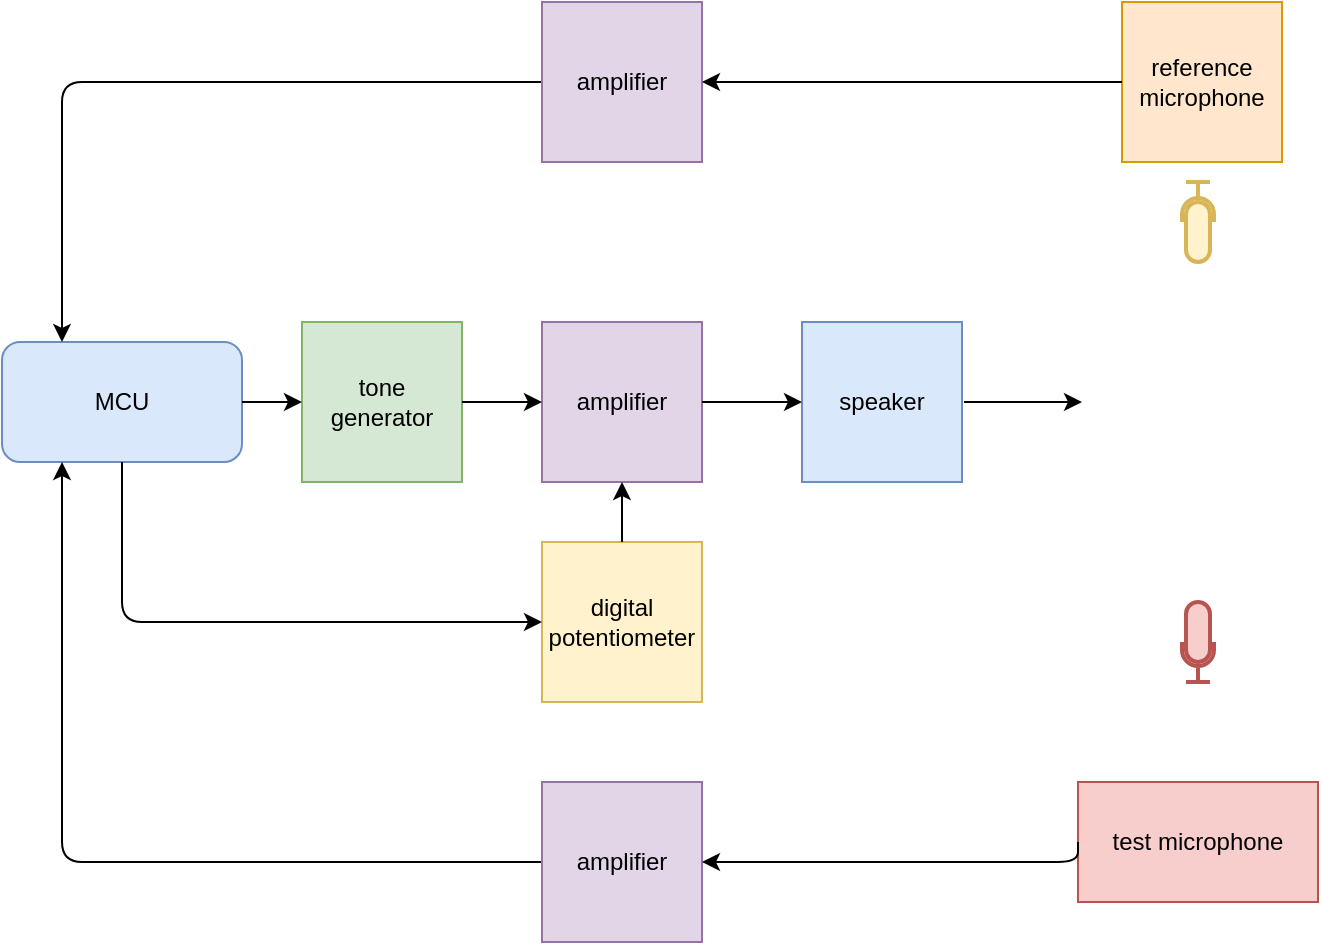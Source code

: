<mxfile version="14.4.4" type="github" pages="2">
  <diagram id="BR766uL-tzEw2Tya0w2j" name="Page-1">
    <mxGraphModel dx="2595" dy="1228" grid="1" gridSize="10" guides="1" tooltips="1" connect="1" arrows="1" fold="1" page="1" pageScale="1" pageWidth="850" pageHeight="1100" math="0" shadow="0">
      <root>
        <mxCell id="0" />
        <mxCell id="1" parent="0" />
        <mxCell id="WF0t91XrZZoiKrE1TQcv-1" value="MCU" style="rounded=1;whiteSpace=wrap;html=1;fillColor=#dae8fc;strokeColor=#6c8ebf;" parent="1" vertex="1">
          <mxGeometry x="300" y="220" width="120" height="60" as="geometry" />
        </mxCell>
        <mxCell id="WF0t91XrZZoiKrE1TQcv-2" value="reference microphone" style="whiteSpace=wrap;html=1;aspect=fixed;fillColor=#ffe6cc;strokeColor=#d79b00;" parent="1" vertex="1">
          <mxGeometry x="860" y="50" width="80" height="80" as="geometry" />
        </mxCell>
        <mxCell id="WF0t91XrZZoiKrE1TQcv-3" value="test microphone" style="rounded=0;whiteSpace=wrap;html=1;fillColor=#f8cecc;strokeColor=#b85450;" parent="1" vertex="1">
          <mxGeometry x="838" y="440" width="120" height="60" as="geometry" />
        </mxCell>
        <mxCell id="WF0t91XrZZoiKrE1TQcv-5" value="speaker" style="whiteSpace=wrap;html=1;aspect=fixed;fillColor=#dae8fc;strokeColor=#6c8ebf;" parent="1" vertex="1">
          <mxGeometry x="700" y="210" width="80" height="80" as="geometry" />
        </mxCell>
        <mxCell id="WF0t91XrZZoiKrE1TQcv-6" value="tone generator" style="whiteSpace=wrap;html=1;aspect=fixed;fillColor=#d5e8d4;strokeColor=#82b366;" parent="1" vertex="1">
          <mxGeometry x="450" y="210" width="80" height="80" as="geometry" />
        </mxCell>
        <mxCell id="WF0t91XrZZoiKrE1TQcv-7" value="amplifier" style="whiteSpace=wrap;html=1;aspect=fixed;fillColor=#e1d5e7;strokeColor=#9673a6;" parent="1" vertex="1">
          <mxGeometry x="570" y="210" width="80" height="80" as="geometry" />
        </mxCell>
        <mxCell id="WF0t91XrZZoiKrE1TQcv-8" value="digital potentiometer" style="whiteSpace=wrap;html=1;aspect=fixed;fillColor=#fff2cc;strokeColor=#d6b656;" parent="1" vertex="1">
          <mxGeometry x="570" y="320" width="80" height="80" as="geometry" />
        </mxCell>
        <mxCell id="WF0t91XrZZoiKrE1TQcv-10" value="" style="endArrow=classic;html=1;exitX=0.5;exitY=0;exitDx=0;exitDy=0;entryX=0.5;entryY=1;entryDx=0;entryDy=0;" parent="1" source="WF0t91XrZZoiKrE1TQcv-8" target="WF0t91XrZZoiKrE1TQcv-7" edge="1">
          <mxGeometry width="50" height="50" relative="1" as="geometry">
            <mxPoint x="780" y="360" as="sourcePoint" />
            <mxPoint x="830" y="310" as="targetPoint" />
          </mxGeometry>
        </mxCell>
        <mxCell id="WF0t91XrZZoiKrE1TQcv-11" value="" style="endArrow=classic;html=1;entryX=0;entryY=0.5;entryDx=0;entryDy=0;" parent="1" source="WF0t91XrZZoiKrE1TQcv-6" target="WF0t91XrZZoiKrE1TQcv-7" edge="1">
          <mxGeometry width="50" height="50" relative="1" as="geometry">
            <mxPoint x="515" y="300" as="sourcePoint" />
            <mxPoint x="545" y="250" as="targetPoint" />
          </mxGeometry>
        </mxCell>
        <mxCell id="WF0t91XrZZoiKrE1TQcv-14" value="" style="endArrow=classic;html=1;exitX=1;exitY=0.5;exitDx=0;exitDy=0;entryX=0;entryY=0.5;entryDx=0;entryDy=0;" parent="1" source="WF0t91XrZZoiKrE1TQcv-7" target="WF0t91XrZZoiKrE1TQcv-5" edge="1">
          <mxGeometry width="50" height="50" relative="1" as="geometry">
            <mxPoint x="635" y="249.83" as="sourcePoint" />
            <mxPoint x="665" y="249.83" as="targetPoint" />
          </mxGeometry>
        </mxCell>
        <mxCell id="WF0t91XrZZoiKrE1TQcv-18" value="" style="endArrow=classic;html=1;exitX=1;exitY=0.5;exitDx=0;exitDy=0;entryX=0;entryY=0.5;entryDx=0;entryDy=0;" parent="1" source="WF0t91XrZZoiKrE1TQcv-1" target="WF0t91XrZZoiKrE1TQcv-6" edge="1">
          <mxGeometry width="50" height="50" relative="1" as="geometry">
            <mxPoint x="410" y="190" as="sourcePoint" />
            <mxPoint x="440" y="190" as="targetPoint" />
          </mxGeometry>
        </mxCell>
        <mxCell id="WF0t91XrZZoiKrE1TQcv-24" value="" style="edgeStyle=segmentEdgeStyle;endArrow=classic;html=1;exitX=0;exitY=0.5;exitDx=0;exitDy=0;entryX=0.25;entryY=0;entryDx=0;entryDy=0;" parent="1" source="WF0t91XrZZoiKrE1TQcv-37" target="WF0t91XrZZoiKrE1TQcv-1" edge="1">
          <mxGeometry width="50" height="50" relative="1" as="geometry">
            <mxPoint x="510" y="90" as="sourcePoint" />
            <mxPoint x="560" y="40" as="targetPoint" />
            <Array as="points">
              <mxPoint x="330" y="90" />
            </Array>
          </mxGeometry>
        </mxCell>
        <mxCell id="WF0t91XrZZoiKrE1TQcv-25" value="" style="edgeStyle=segmentEdgeStyle;endArrow=classic;html=1;exitX=0;exitY=0.5;exitDx=0;exitDy=0;entryX=0.25;entryY=1;entryDx=0;entryDy=0;" parent="1" source="WF0t91XrZZoiKrE1TQcv-39" target="WF0t91XrZZoiKrE1TQcv-1" edge="1">
          <mxGeometry width="50" height="50" relative="1" as="geometry">
            <mxPoint x="460" y="500" as="sourcePoint" />
            <mxPoint x="330" y="283" as="targetPoint" />
            <Array as="points" />
          </mxGeometry>
        </mxCell>
        <mxCell id="WF0t91XrZZoiKrE1TQcv-26" value="" style="edgeStyle=segmentEdgeStyle;endArrow=classic;html=1;exitX=0.5;exitY=1;exitDx=0;exitDy=0;" parent="1" source="WF0t91XrZZoiKrE1TQcv-1" target="WF0t91XrZZoiKrE1TQcv-8" edge="1">
          <mxGeometry width="50" height="50" relative="1" as="geometry">
            <mxPoint x="440" y="360" as="sourcePoint" />
            <mxPoint x="490" y="310" as="targetPoint" />
            <Array as="points">
              <mxPoint x="360" y="360" />
            </Array>
          </mxGeometry>
        </mxCell>
        <mxCell id="WF0t91XrZZoiKrE1TQcv-27" value="" style="shape=image;html=1;verticalAlign=top;verticalLabelPosition=bottom;labelBackgroundColor=#ffffff;imageAspect=0;aspect=fixed;image=https://cdn0.iconfinder.com/data/icons/news-and-magazine/512/information-128.png;fillColor=#00FF80;" parent="1" vertex="1">
          <mxGeometry x="840" y="220" width="60" height="60" as="geometry" />
        </mxCell>
        <mxCell id="WF0t91XrZZoiKrE1TQcv-30" value="" style="endArrow=classic;html=1;entryX=0;entryY=0.5;entryDx=0;entryDy=0;" parent="1" target="WF0t91XrZZoiKrE1TQcv-27" edge="1">
          <mxGeometry width="50" height="50" relative="1" as="geometry">
            <mxPoint x="781" y="250" as="sourcePoint" />
            <mxPoint x="830" y="190" as="targetPoint" />
          </mxGeometry>
        </mxCell>
        <mxCell id="WF0t91XrZZoiKrE1TQcv-33" value="" style="html=1;verticalLabelPosition=bottom;align=center;labelBackgroundColor=#ffffff;verticalAlign=top;strokeWidth=2;strokeColor=#d6b656;shadow=0;dashed=0;shape=mxgraph.ios7.icons.microphone;fillColor=#fff2cc;direction=west;" parent="1" vertex="1">
          <mxGeometry x="890" y="140" width="16" height="40" as="geometry" />
        </mxCell>
        <mxCell id="WF0t91XrZZoiKrE1TQcv-34" value="" style="html=1;verticalLabelPosition=bottom;align=center;labelBackgroundColor=#ffffff;verticalAlign=top;strokeWidth=2;strokeColor=#b85450;shadow=0;dashed=0;shape=mxgraph.ios7.icons.microphone;fillColor=#f8cecc;direction=east;" parent="1" vertex="1">
          <mxGeometry x="890" y="350" width="16" height="40" as="geometry" />
        </mxCell>
        <mxCell id="WF0t91XrZZoiKrE1TQcv-37" value="amplifier" style="whiteSpace=wrap;html=1;aspect=fixed;fillColor=#e1d5e7;strokeColor=#9673a6;" parent="1" vertex="1">
          <mxGeometry x="570" y="50" width="80" height="80" as="geometry" />
        </mxCell>
        <mxCell id="WF0t91XrZZoiKrE1TQcv-38" value="" style="edgeStyle=segmentEdgeStyle;endArrow=classic;html=1;exitX=0;exitY=0.5;exitDx=0;exitDy=0;entryX=1;entryY=0.5;entryDx=0;entryDy=0;" parent="1" source="WF0t91XrZZoiKrE1TQcv-2" target="WF0t91XrZZoiKrE1TQcv-37" edge="1">
          <mxGeometry width="50" height="50" relative="1" as="geometry">
            <mxPoint x="860" y="90.0" as="sourcePoint" />
            <mxPoint x="650" y="90" as="targetPoint" />
            <Array as="points" />
          </mxGeometry>
        </mxCell>
        <mxCell id="WF0t91XrZZoiKrE1TQcv-39" value="amplifier" style="whiteSpace=wrap;html=1;aspect=fixed;fillColor=#e1d5e7;strokeColor=#9673a6;" parent="1" vertex="1">
          <mxGeometry x="570" y="440" width="80" height="80" as="geometry" />
        </mxCell>
        <mxCell id="WF0t91XrZZoiKrE1TQcv-40" value="" style="edgeStyle=segmentEdgeStyle;endArrow=classic;html=1;exitX=0;exitY=0.5;exitDx=0;exitDy=0;entryX=1;entryY=0.5;entryDx=0;entryDy=0;" parent="1" source="WF0t91XrZZoiKrE1TQcv-3" target="WF0t91XrZZoiKrE1TQcv-39" edge="1">
          <mxGeometry width="50" height="50" relative="1" as="geometry">
            <mxPoint x="838" y="470" as="sourcePoint" />
            <mxPoint x="330" y="280" as="targetPoint" />
            <Array as="points">
              <mxPoint x="838" y="480" />
            </Array>
          </mxGeometry>
        </mxCell>
      </root>
    </mxGraphModel>
  </diagram>
  <diagram id="v-HLUJ3ElVDO10EtBo08" name="Page-2">
    <mxGraphModel dx="1730" dy="818" grid="1" gridSize="10" guides="1" tooltips="1" connect="1" arrows="1" fold="1" page="1" pageScale="1" pageWidth="850" pageHeight="1100" math="0" shadow="0">
      <root>
        <mxCell id="Fu1np6PYE1v-jHuADEom-0" />
        <mxCell id="Fu1np6PYE1v-jHuADEom-1" parent="Fu1np6PYE1v-jHuADEom-0" />
        <mxCell id="5BRpaRzaQVutFO3XbNiC-0" value="" style="shape=image;html=1;verticalAlign=top;verticalLabelPosition=bottom;labelBackgroundColor=#ffffff;imageAspect=0;aspect=fixed;image=https://cdn0.iconfinder.com/data/icons/news-and-magazine/512/information-128.png;fillColor=#00FF80;" vertex="1" parent="Fu1np6PYE1v-jHuADEom-1">
          <mxGeometry x="260" y="210" width="60" height="60" as="geometry" />
        </mxCell>
        <mxCell id="1IxcGAI95SvGZL0qQdbz-1" style="edgeStyle=orthogonalEdgeStyle;rounded=0;orthogonalLoop=1;jettySize=auto;html=1;entryX=0;entryY=0.5;entryDx=0;entryDy=0;" edge="1" parent="Fu1np6PYE1v-jHuADEom-1" source="5BRpaRzaQVutFO3XbNiC-1" target="1IxcGAI95SvGZL0qQdbz-0">
          <mxGeometry relative="1" as="geometry" />
        </mxCell>
        <mxCell id="5BRpaRzaQVutFO3XbNiC-1" value="" style="html=1;verticalLabelPosition=bottom;align=center;labelBackgroundColor=#ffffff;verticalAlign=top;strokeWidth=2;strokeColor=#d6b656;shadow=0;dashed=0;shape=mxgraph.ios7.icons.microphone;fillColor=#fff2cc;direction=north;" vertex="1" parent="Fu1np6PYE1v-jHuADEom-1">
          <mxGeometry x="368" y="232" width="40" height="16" as="geometry" />
        </mxCell>
        <mxCell id="6Clveqyx-Nxd-p2Tqh9m-1" style="edgeStyle=orthogonalEdgeStyle;rounded=0;orthogonalLoop=1;jettySize=auto;html=1;entryX=0;entryY=0.5;entryDx=0;entryDy=0;" edge="1" parent="Fu1np6PYE1v-jHuADEom-1" source="6Clveqyx-Nxd-p2Tqh9m-0" target="5BRpaRzaQVutFO3XbNiC-0">
          <mxGeometry relative="1" as="geometry" />
        </mxCell>
        <mxCell id="6Clveqyx-Nxd-p2Tqh9m-0" value="tone generator" style="whiteSpace=wrap;html=1;aspect=fixed;fillColor=#d5e8d4;strokeColor=#82b366;" vertex="1" parent="Fu1np6PYE1v-jHuADEom-1">
          <mxGeometry x="100" y="200" width="80" height="80" as="geometry" />
        </mxCell>
        <mxCell id="1IxcGAI95SvGZL0qQdbz-0" value="ADC" style="whiteSpace=wrap;html=1;aspect=fixed;fillColor=#f8cecc;strokeColor=#b85450;" vertex="1" parent="Fu1np6PYE1v-jHuADEom-1">
          <mxGeometry x="460" y="200" width="80" height="80" as="geometry" />
        </mxCell>
      </root>
    </mxGraphModel>
  </diagram>
</mxfile>
